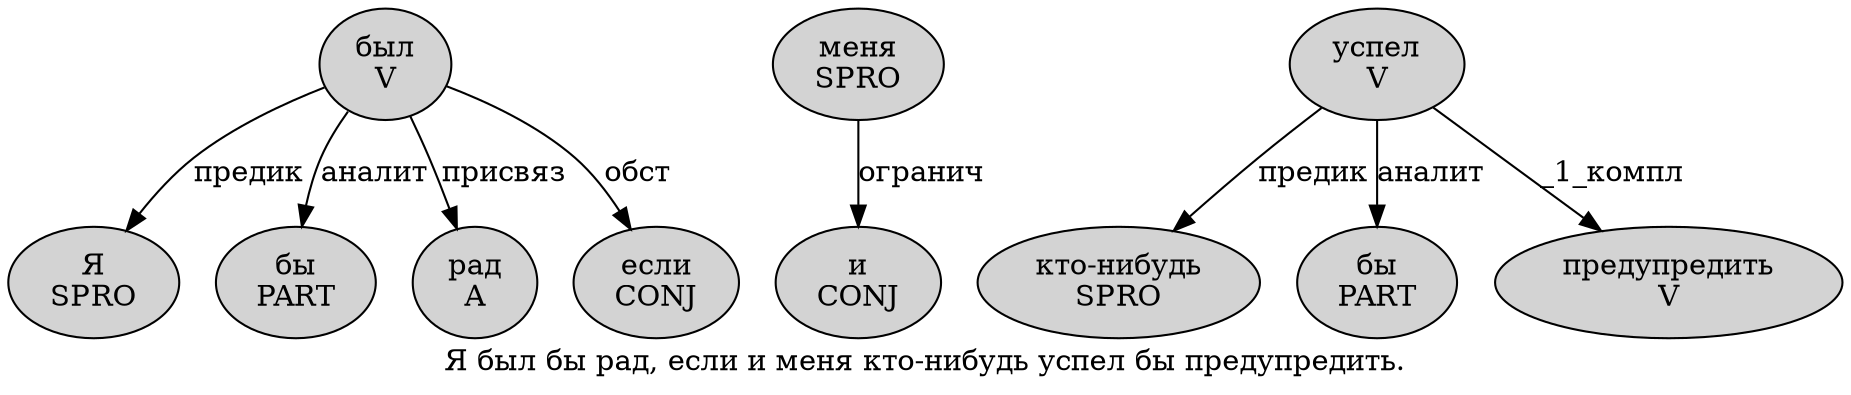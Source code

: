 digraph SENTENCE_2834 {
	graph [label="Я был бы рад, если и меня кто-нибудь успел бы предупредить."]
	node [style=filled]
		0 [label="Я
SPRO" color="" fillcolor=lightgray penwidth=1 shape=ellipse]
		1 [label="был
V" color="" fillcolor=lightgray penwidth=1 shape=ellipse]
		2 [label="бы
PART" color="" fillcolor=lightgray penwidth=1 shape=ellipse]
		3 [label="рад
A" color="" fillcolor=lightgray penwidth=1 shape=ellipse]
		5 [label="если
CONJ" color="" fillcolor=lightgray penwidth=1 shape=ellipse]
		6 [label="и
CONJ" color="" fillcolor=lightgray penwidth=1 shape=ellipse]
		7 [label="меня
SPRO" color="" fillcolor=lightgray penwidth=1 shape=ellipse]
		8 [label="кто-нибудь
SPRO" color="" fillcolor=lightgray penwidth=1 shape=ellipse]
		9 [label="успел
V" color="" fillcolor=lightgray penwidth=1 shape=ellipse]
		10 [label="бы
PART" color="" fillcolor=lightgray penwidth=1 shape=ellipse]
		11 [label="предупредить
V" color="" fillcolor=lightgray penwidth=1 shape=ellipse]
			7 -> 6 [label="огранич"]
			9 -> 8 [label="предик"]
			9 -> 10 [label="аналит"]
			9 -> 11 [label="_1_компл"]
			1 -> 0 [label="предик"]
			1 -> 2 [label="аналит"]
			1 -> 3 [label="присвяз"]
			1 -> 5 [label="обст"]
}